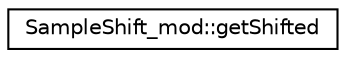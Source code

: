 digraph "Graphical Class Hierarchy"
{
 // LATEX_PDF_SIZE
  edge [fontname="Helvetica",fontsize="10",labelfontname="Helvetica",labelfontsize="10"];
  node [fontname="Helvetica",fontsize="10",shape=record];
  rankdir="LR";
  Node0 [label="SampleShift_mod::getShifted",height=0.2,width=0.4,color="black", fillcolor="white", style="filled",URL="$interfaceSampleShift__mod_1_1getShifted.html",tooltip="Return a sample of shape (np), or (nd,np) or (np,nd) that is shifted by the specified input Amount al..."];
}
